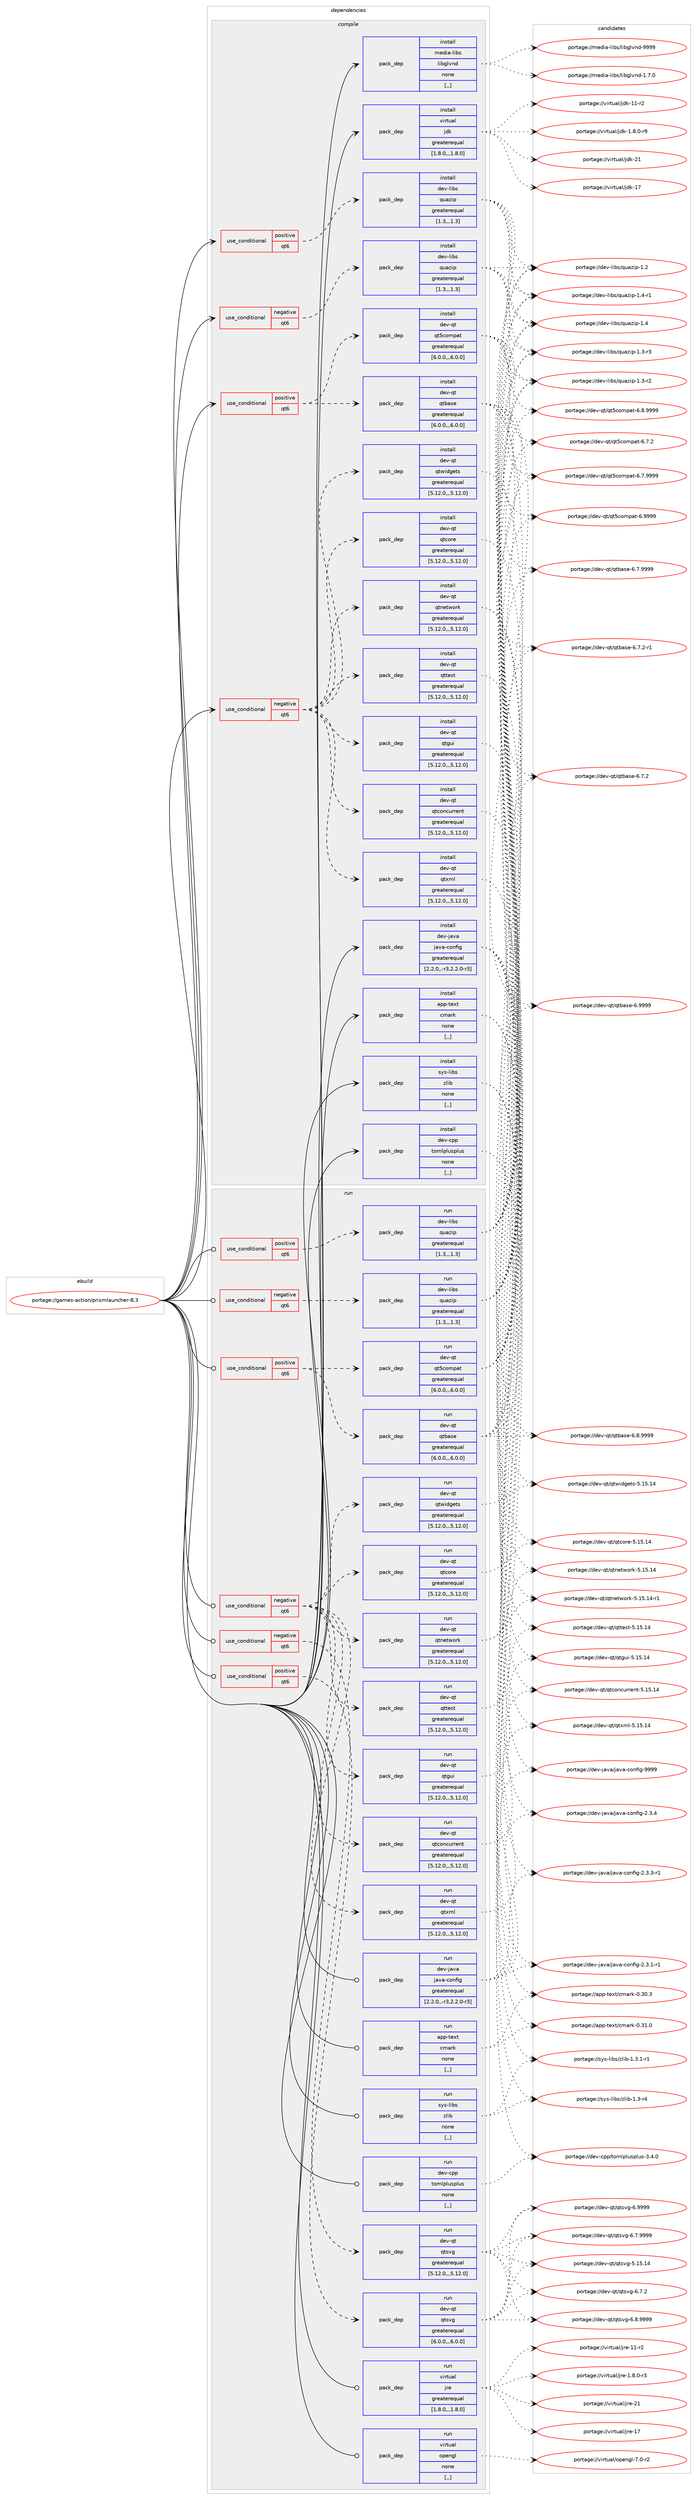 digraph prolog {

# *************
# Graph options
# *************

newrank=true;
concentrate=true;
compound=true;
graph [rankdir=LR,fontname=Helvetica,fontsize=10,ranksep=1.5];#, ranksep=2.5, nodesep=0.2];
edge  [arrowhead=vee];
node  [fontname=Helvetica,fontsize=10];

# **********
# The ebuild
# **********

subgraph cluster_leftcol {
color=gray;
label=<<i>ebuild</i>>;
id [label="portage://games-action/prismlauncher-8.3", color=red, width=4, href="../games-action/prismlauncher-8.3.svg"];
}

# ****************
# The dependencies
# ****************

subgraph cluster_midcol {
color=gray;
label=<<i>dependencies</i>>;
subgraph cluster_compile {
fillcolor="#eeeeee";
style=filled;
label=<<i>compile</i>>;
subgraph cond62667 {
dependency223451 [label=<<TABLE BORDER="0" CELLBORDER="1" CELLSPACING="0" CELLPADDING="4"><TR><TD ROWSPAN="3" CELLPADDING="10">use_conditional</TD></TR><TR><TD>negative</TD></TR><TR><TD>qt6</TD></TR></TABLE>>, shape=none, color=red];
subgraph pack159289 {
dependency223452 [label=<<TABLE BORDER="0" CELLBORDER="1" CELLSPACING="0" CELLPADDING="4" WIDTH="220"><TR><TD ROWSPAN="6" CELLPADDING="30">pack_dep</TD></TR><TR><TD WIDTH="110">install</TD></TR><TR><TD>dev-libs</TD></TR><TR><TD>quazip</TD></TR><TR><TD>greaterequal</TD></TR><TR><TD>[1.3,,,1.3]</TD></TR></TABLE>>, shape=none, color=blue];
}
dependency223451:e -> dependency223452:w [weight=20,style="dashed",arrowhead="vee"];
}
id:e -> dependency223451:w [weight=20,style="solid",arrowhead="vee"];
subgraph cond62668 {
dependency223453 [label=<<TABLE BORDER="0" CELLBORDER="1" CELLSPACING="0" CELLPADDING="4"><TR><TD ROWSPAN="3" CELLPADDING="10">use_conditional</TD></TR><TR><TD>negative</TD></TR><TR><TD>qt6</TD></TR></TABLE>>, shape=none, color=red];
subgraph pack159290 {
dependency223454 [label=<<TABLE BORDER="0" CELLBORDER="1" CELLSPACING="0" CELLPADDING="4" WIDTH="220"><TR><TD ROWSPAN="6" CELLPADDING="30">pack_dep</TD></TR><TR><TD WIDTH="110">install</TD></TR><TR><TD>dev-qt</TD></TR><TR><TD>qtconcurrent</TD></TR><TR><TD>greaterequal</TD></TR><TR><TD>[5.12.0,,,5.12.0]</TD></TR></TABLE>>, shape=none, color=blue];
}
dependency223453:e -> dependency223454:w [weight=20,style="dashed",arrowhead="vee"];
subgraph pack159291 {
dependency223455 [label=<<TABLE BORDER="0" CELLBORDER="1" CELLSPACING="0" CELLPADDING="4" WIDTH="220"><TR><TD ROWSPAN="6" CELLPADDING="30">pack_dep</TD></TR><TR><TD WIDTH="110">install</TD></TR><TR><TD>dev-qt</TD></TR><TR><TD>qtcore</TD></TR><TR><TD>greaterequal</TD></TR><TR><TD>[5.12.0,,,5.12.0]</TD></TR></TABLE>>, shape=none, color=blue];
}
dependency223453:e -> dependency223455:w [weight=20,style="dashed",arrowhead="vee"];
subgraph pack159292 {
dependency223456 [label=<<TABLE BORDER="0" CELLBORDER="1" CELLSPACING="0" CELLPADDING="4" WIDTH="220"><TR><TD ROWSPAN="6" CELLPADDING="30">pack_dep</TD></TR><TR><TD WIDTH="110">install</TD></TR><TR><TD>dev-qt</TD></TR><TR><TD>qtgui</TD></TR><TR><TD>greaterequal</TD></TR><TR><TD>[5.12.0,,,5.12.0]</TD></TR></TABLE>>, shape=none, color=blue];
}
dependency223453:e -> dependency223456:w [weight=20,style="dashed",arrowhead="vee"];
subgraph pack159293 {
dependency223457 [label=<<TABLE BORDER="0" CELLBORDER="1" CELLSPACING="0" CELLPADDING="4" WIDTH="220"><TR><TD ROWSPAN="6" CELLPADDING="30">pack_dep</TD></TR><TR><TD WIDTH="110">install</TD></TR><TR><TD>dev-qt</TD></TR><TR><TD>qtnetwork</TD></TR><TR><TD>greaterequal</TD></TR><TR><TD>[5.12.0,,,5.12.0]</TD></TR></TABLE>>, shape=none, color=blue];
}
dependency223453:e -> dependency223457:w [weight=20,style="dashed",arrowhead="vee"];
subgraph pack159294 {
dependency223458 [label=<<TABLE BORDER="0" CELLBORDER="1" CELLSPACING="0" CELLPADDING="4" WIDTH="220"><TR><TD ROWSPAN="6" CELLPADDING="30">pack_dep</TD></TR><TR><TD WIDTH="110">install</TD></TR><TR><TD>dev-qt</TD></TR><TR><TD>qttest</TD></TR><TR><TD>greaterequal</TD></TR><TR><TD>[5.12.0,,,5.12.0]</TD></TR></TABLE>>, shape=none, color=blue];
}
dependency223453:e -> dependency223458:w [weight=20,style="dashed",arrowhead="vee"];
subgraph pack159295 {
dependency223459 [label=<<TABLE BORDER="0" CELLBORDER="1" CELLSPACING="0" CELLPADDING="4" WIDTH="220"><TR><TD ROWSPAN="6" CELLPADDING="30">pack_dep</TD></TR><TR><TD WIDTH="110">install</TD></TR><TR><TD>dev-qt</TD></TR><TR><TD>qtwidgets</TD></TR><TR><TD>greaterequal</TD></TR><TR><TD>[5.12.0,,,5.12.0]</TD></TR></TABLE>>, shape=none, color=blue];
}
dependency223453:e -> dependency223459:w [weight=20,style="dashed",arrowhead="vee"];
subgraph pack159296 {
dependency223460 [label=<<TABLE BORDER="0" CELLBORDER="1" CELLSPACING="0" CELLPADDING="4" WIDTH="220"><TR><TD ROWSPAN="6" CELLPADDING="30">pack_dep</TD></TR><TR><TD WIDTH="110">install</TD></TR><TR><TD>dev-qt</TD></TR><TR><TD>qtxml</TD></TR><TR><TD>greaterequal</TD></TR><TR><TD>[5.12.0,,,5.12.0]</TD></TR></TABLE>>, shape=none, color=blue];
}
dependency223453:e -> dependency223460:w [weight=20,style="dashed",arrowhead="vee"];
}
id:e -> dependency223453:w [weight=20,style="solid",arrowhead="vee"];
subgraph cond62669 {
dependency223461 [label=<<TABLE BORDER="0" CELLBORDER="1" CELLSPACING="0" CELLPADDING="4"><TR><TD ROWSPAN="3" CELLPADDING="10">use_conditional</TD></TR><TR><TD>positive</TD></TR><TR><TD>qt6</TD></TR></TABLE>>, shape=none, color=red];
subgraph pack159297 {
dependency223462 [label=<<TABLE BORDER="0" CELLBORDER="1" CELLSPACING="0" CELLPADDING="4" WIDTH="220"><TR><TD ROWSPAN="6" CELLPADDING="30">pack_dep</TD></TR><TR><TD WIDTH="110">install</TD></TR><TR><TD>dev-libs</TD></TR><TR><TD>quazip</TD></TR><TR><TD>greaterequal</TD></TR><TR><TD>[1.3,,,1.3]</TD></TR></TABLE>>, shape=none, color=blue];
}
dependency223461:e -> dependency223462:w [weight=20,style="dashed",arrowhead="vee"];
}
id:e -> dependency223461:w [weight=20,style="solid",arrowhead="vee"];
subgraph cond62670 {
dependency223463 [label=<<TABLE BORDER="0" CELLBORDER="1" CELLSPACING="0" CELLPADDING="4"><TR><TD ROWSPAN="3" CELLPADDING="10">use_conditional</TD></TR><TR><TD>positive</TD></TR><TR><TD>qt6</TD></TR></TABLE>>, shape=none, color=red];
subgraph pack159298 {
dependency223464 [label=<<TABLE BORDER="0" CELLBORDER="1" CELLSPACING="0" CELLPADDING="4" WIDTH="220"><TR><TD ROWSPAN="6" CELLPADDING="30">pack_dep</TD></TR><TR><TD WIDTH="110">install</TD></TR><TR><TD>dev-qt</TD></TR><TR><TD>qtbase</TD></TR><TR><TD>greaterequal</TD></TR><TR><TD>[6.0.0,,,6.0.0]</TD></TR></TABLE>>, shape=none, color=blue];
}
dependency223463:e -> dependency223464:w [weight=20,style="dashed",arrowhead="vee"];
subgraph pack159299 {
dependency223465 [label=<<TABLE BORDER="0" CELLBORDER="1" CELLSPACING="0" CELLPADDING="4" WIDTH="220"><TR><TD ROWSPAN="6" CELLPADDING="30">pack_dep</TD></TR><TR><TD WIDTH="110">install</TD></TR><TR><TD>dev-qt</TD></TR><TR><TD>qt5compat</TD></TR><TR><TD>greaterequal</TD></TR><TR><TD>[6.0.0,,,6.0.0]</TD></TR></TABLE>>, shape=none, color=blue];
}
dependency223463:e -> dependency223465:w [weight=20,style="dashed",arrowhead="vee"];
}
id:e -> dependency223463:w [weight=20,style="solid",arrowhead="vee"];
subgraph pack159300 {
dependency223466 [label=<<TABLE BORDER="0" CELLBORDER="1" CELLSPACING="0" CELLPADDING="4" WIDTH="220"><TR><TD ROWSPAN="6" CELLPADDING="30">pack_dep</TD></TR><TR><TD WIDTH="110">install</TD></TR><TR><TD>app-text</TD></TR><TR><TD>cmark</TD></TR><TR><TD>none</TD></TR><TR><TD>[,,]</TD></TR></TABLE>>, shape=none, color=blue];
}
id:e -> dependency223466:w [weight=20,style="solid",arrowhead="vee"];
subgraph pack159301 {
dependency223467 [label=<<TABLE BORDER="0" CELLBORDER="1" CELLSPACING="0" CELLPADDING="4" WIDTH="220"><TR><TD ROWSPAN="6" CELLPADDING="30">pack_dep</TD></TR><TR><TD WIDTH="110">install</TD></TR><TR><TD>dev-cpp</TD></TR><TR><TD>tomlplusplus</TD></TR><TR><TD>none</TD></TR><TR><TD>[,,]</TD></TR></TABLE>>, shape=none, color=blue];
}
id:e -> dependency223467:w [weight=20,style="solid",arrowhead="vee"];
subgraph pack159302 {
dependency223468 [label=<<TABLE BORDER="0" CELLBORDER="1" CELLSPACING="0" CELLPADDING="4" WIDTH="220"><TR><TD ROWSPAN="6" CELLPADDING="30">pack_dep</TD></TR><TR><TD WIDTH="110">install</TD></TR><TR><TD>dev-java</TD></TR><TR><TD>java-config</TD></TR><TR><TD>greaterequal</TD></TR><TR><TD>[2.2.0,,-r3,2.2.0-r3]</TD></TR></TABLE>>, shape=none, color=blue];
}
id:e -> dependency223468:w [weight=20,style="solid",arrowhead="vee"];
subgraph pack159303 {
dependency223469 [label=<<TABLE BORDER="0" CELLBORDER="1" CELLSPACING="0" CELLPADDING="4" WIDTH="220"><TR><TD ROWSPAN="6" CELLPADDING="30">pack_dep</TD></TR><TR><TD WIDTH="110">install</TD></TR><TR><TD>media-libs</TD></TR><TR><TD>libglvnd</TD></TR><TR><TD>none</TD></TR><TR><TD>[,,]</TD></TR></TABLE>>, shape=none, color=blue];
}
id:e -> dependency223469:w [weight=20,style="solid",arrowhead="vee"];
subgraph pack159304 {
dependency223470 [label=<<TABLE BORDER="0" CELLBORDER="1" CELLSPACING="0" CELLPADDING="4" WIDTH="220"><TR><TD ROWSPAN="6" CELLPADDING="30">pack_dep</TD></TR><TR><TD WIDTH="110">install</TD></TR><TR><TD>sys-libs</TD></TR><TR><TD>zlib</TD></TR><TR><TD>none</TD></TR><TR><TD>[,,]</TD></TR></TABLE>>, shape=none, color=blue];
}
id:e -> dependency223470:w [weight=20,style="solid",arrowhead="vee"];
subgraph pack159305 {
dependency223471 [label=<<TABLE BORDER="0" CELLBORDER="1" CELLSPACING="0" CELLPADDING="4" WIDTH="220"><TR><TD ROWSPAN="6" CELLPADDING="30">pack_dep</TD></TR><TR><TD WIDTH="110">install</TD></TR><TR><TD>virtual</TD></TR><TR><TD>jdk</TD></TR><TR><TD>greaterequal</TD></TR><TR><TD>[1.8.0,,,1.8.0]</TD></TR></TABLE>>, shape=none, color=blue];
}
id:e -> dependency223471:w [weight=20,style="solid",arrowhead="vee"];
}
subgraph cluster_compileandrun {
fillcolor="#eeeeee";
style=filled;
label=<<i>compile and run</i>>;
}
subgraph cluster_run {
fillcolor="#eeeeee";
style=filled;
label=<<i>run</i>>;
subgraph cond62671 {
dependency223472 [label=<<TABLE BORDER="0" CELLBORDER="1" CELLSPACING="0" CELLPADDING="4"><TR><TD ROWSPAN="3" CELLPADDING="10">use_conditional</TD></TR><TR><TD>negative</TD></TR><TR><TD>qt6</TD></TR></TABLE>>, shape=none, color=red];
subgraph pack159306 {
dependency223473 [label=<<TABLE BORDER="0" CELLBORDER="1" CELLSPACING="0" CELLPADDING="4" WIDTH="220"><TR><TD ROWSPAN="6" CELLPADDING="30">pack_dep</TD></TR><TR><TD WIDTH="110">run</TD></TR><TR><TD>dev-libs</TD></TR><TR><TD>quazip</TD></TR><TR><TD>greaterequal</TD></TR><TR><TD>[1.3,,,1.3]</TD></TR></TABLE>>, shape=none, color=blue];
}
dependency223472:e -> dependency223473:w [weight=20,style="dashed",arrowhead="vee"];
}
id:e -> dependency223472:w [weight=20,style="solid",arrowhead="odot"];
subgraph cond62672 {
dependency223474 [label=<<TABLE BORDER="0" CELLBORDER="1" CELLSPACING="0" CELLPADDING="4"><TR><TD ROWSPAN="3" CELLPADDING="10">use_conditional</TD></TR><TR><TD>negative</TD></TR><TR><TD>qt6</TD></TR></TABLE>>, shape=none, color=red];
subgraph pack159307 {
dependency223475 [label=<<TABLE BORDER="0" CELLBORDER="1" CELLSPACING="0" CELLPADDING="4" WIDTH="220"><TR><TD ROWSPAN="6" CELLPADDING="30">pack_dep</TD></TR><TR><TD WIDTH="110">run</TD></TR><TR><TD>dev-qt</TD></TR><TR><TD>qtconcurrent</TD></TR><TR><TD>greaterequal</TD></TR><TR><TD>[5.12.0,,,5.12.0]</TD></TR></TABLE>>, shape=none, color=blue];
}
dependency223474:e -> dependency223475:w [weight=20,style="dashed",arrowhead="vee"];
subgraph pack159308 {
dependency223476 [label=<<TABLE BORDER="0" CELLBORDER="1" CELLSPACING="0" CELLPADDING="4" WIDTH="220"><TR><TD ROWSPAN="6" CELLPADDING="30">pack_dep</TD></TR><TR><TD WIDTH="110">run</TD></TR><TR><TD>dev-qt</TD></TR><TR><TD>qtcore</TD></TR><TR><TD>greaterequal</TD></TR><TR><TD>[5.12.0,,,5.12.0]</TD></TR></TABLE>>, shape=none, color=blue];
}
dependency223474:e -> dependency223476:w [weight=20,style="dashed",arrowhead="vee"];
subgraph pack159309 {
dependency223477 [label=<<TABLE BORDER="0" CELLBORDER="1" CELLSPACING="0" CELLPADDING="4" WIDTH="220"><TR><TD ROWSPAN="6" CELLPADDING="30">pack_dep</TD></TR><TR><TD WIDTH="110">run</TD></TR><TR><TD>dev-qt</TD></TR><TR><TD>qtgui</TD></TR><TR><TD>greaterequal</TD></TR><TR><TD>[5.12.0,,,5.12.0]</TD></TR></TABLE>>, shape=none, color=blue];
}
dependency223474:e -> dependency223477:w [weight=20,style="dashed",arrowhead="vee"];
subgraph pack159310 {
dependency223478 [label=<<TABLE BORDER="0" CELLBORDER="1" CELLSPACING="0" CELLPADDING="4" WIDTH="220"><TR><TD ROWSPAN="6" CELLPADDING="30">pack_dep</TD></TR><TR><TD WIDTH="110">run</TD></TR><TR><TD>dev-qt</TD></TR><TR><TD>qtnetwork</TD></TR><TR><TD>greaterequal</TD></TR><TR><TD>[5.12.0,,,5.12.0]</TD></TR></TABLE>>, shape=none, color=blue];
}
dependency223474:e -> dependency223478:w [weight=20,style="dashed",arrowhead="vee"];
subgraph pack159311 {
dependency223479 [label=<<TABLE BORDER="0" CELLBORDER="1" CELLSPACING="0" CELLPADDING="4" WIDTH="220"><TR><TD ROWSPAN="6" CELLPADDING="30">pack_dep</TD></TR><TR><TD WIDTH="110">run</TD></TR><TR><TD>dev-qt</TD></TR><TR><TD>qttest</TD></TR><TR><TD>greaterequal</TD></TR><TR><TD>[5.12.0,,,5.12.0]</TD></TR></TABLE>>, shape=none, color=blue];
}
dependency223474:e -> dependency223479:w [weight=20,style="dashed",arrowhead="vee"];
subgraph pack159312 {
dependency223480 [label=<<TABLE BORDER="0" CELLBORDER="1" CELLSPACING="0" CELLPADDING="4" WIDTH="220"><TR><TD ROWSPAN="6" CELLPADDING="30">pack_dep</TD></TR><TR><TD WIDTH="110">run</TD></TR><TR><TD>dev-qt</TD></TR><TR><TD>qtwidgets</TD></TR><TR><TD>greaterequal</TD></TR><TR><TD>[5.12.0,,,5.12.0]</TD></TR></TABLE>>, shape=none, color=blue];
}
dependency223474:e -> dependency223480:w [weight=20,style="dashed",arrowhead="vee"];
subgraph pack159313 {
dependency223481 [label=<<TABLE BORDER="0" CELLBORDER="1" CELLSPACING="0" CELLPADDING="4" WIDTH="220"><TR><TD ROWSPAN="6" CELLPADDING="30">pack_dep</TD></TR><TR><TD WIDTH="110">run</TD></TR><TR><TD>dev-qt</TD></TR><TR><TD>qtxml</TD></TR><TR><TD>greaterequal</TD></TR><TR><TD>[5.12.0,,,5.12.0]</TD></TR></TABLE>>, shape=none, color=blue];
}
dependency223474:e -> dependency223481:w [weight=20,style="dashed",arrowhead="vee"];
}
id:e -> dependency223474:w [weight=20,style="solid",arrowhead="odot"];
subgraph cond62673 {
dependency223482 [label=<<TABLE BORDER="0" CELLBORDER="1" CELLSPACING="0" CELLPADDING="4"><TR><TD ROWSPAN="3" CELLPADDING="10">use_conditional</TD></TR><TR><TD>negative</TD></TR><TR><TD>qt6</TD></TR></TABLE>>, shape=none, color=red];
subgraph pack159314 {
dependency223483 [label=<<TABLE BORDER="0" CELLBORDER="1" CELLSPACING="0" CELLPADDING="4" WIDTH="220"><TR><TD ROWSPAN="6" CELLPADDING="30">pack_dep</TD></TR><TR><TD WIDTH="110">run</TD></TR><TR><TD>dev-qt</TD></TR><TR><TD>qtsvg</TD></TR><TR><TD>greaterequal</TD></TR><TR><TD>[5.12.0,,,5.12.0]</TD></TR></TABLE>>, shape=none, color=blue];
}
dependency223482:e -> dependency223483:w [weight=20,style="dashed",arrowhead="vee"];
}
id:e -> dependency223482:w [weight=20,style="solid",arrowhead="odot"];
subgraph cond62674 {
dependency223484 [label=<<TABLE BORDER="0" CELLBORDER="1" CELLSPACING="0" CELLPADDING="4"><TR><TD ROWSPAN="3" CELLPADDING="10">use_conditional</TD></TR><TR><TD>positive</TD></TR><TR><TD>qt6</TD></TR></TABLE>>, shape=none, color=red];
subgraph pack159315 {
dependency223485 [label=<<TABLE BORDER="0" CELLBORDER="1" CELLSPACING="0" CELLPADDING="4" WIDTH="220"><TR><TD ROWSPAN="6" CELLPADDING="30">pack_dep</TD></TR><TR><TD WIDTH="110">run</TD></TR><TR><TD>dev-libs</TD></TR><TR><TD>quazip</TD></TR><TR><TD>greaterequal</TD></TR><TR><TD>[1.3,,,1.3]</TD></TR></TABLE>>, shape=none, color=blue];
}
dependency223484:e -> dependency223485:w [weight=20,style="dashed",arrowhead="vee"];
}
id:e -> dependency223484:w [weight=20,style="solid",arrowhead="odot"];
subgraph cond62675 {
dependency223486 [label=<<TABLE BORDER="0" CELLBORDER="1" CELLSPACING="0" CELLPADDING="4"><TR><TD ROWSPAN="3" CELLPADDING="10">use_conditional</TD></TR><TR><TD>positive</TD></TR><TR><TD>qt6</TD></TR></TABLE>>, shape=none, color=red];
subgraph pack159316 {
dependency223487 [label=<<TABLE BORDER="0" CELLBORDER="1" CELLSPACING="0" CELLPADDING="4" WIDTH="220"><TR><TD ROWSPAN="6" CELLPADDING="30">pack_dep</TD></TR><TR><TD WIDTH="110">run</TD></TR><TR><TD>dev-qt</TD></TR><TR><TD>qtbase</TD></TR><TR><TD>greaterequal</TD></TR><TR><TD>[6.0.0,,,6.0.0]</TD></TR></TABLE>>, shape=none, color=blue];
}
dependency223486:e -> dependency223487:w [weight=20,style="dashed",arrowhead="vee"];
subgraph pack159317 {
dependency223488 [label=<<TABLE BORDER="0" CELLBORDER="1" CELLSPACING="0" CELLPADDING="4" WIDTH="220"><TR><TD ROWSPAN="6" CELLPADDING="30">pack_dep</TD></TR><TR><TD WIDTH="110">run</TD></TR><TR><TD>dev-qt</TD></TR><TR><TD>qt5compat</TD></TR><TR><TD>greaterequal</TD></TR><TR><TD>[6.0.0,,,6.0.0]</TD></TR></TABLE>>, shape=none, color=blue];
}
dependency223486:e -> dependency223488:w [weight=20,style="dashed",arrowhead="vee"];
}
id:e -> dependency223486:w [weight=20,style="solid",arrowhead="odot"];
subgraph cond62676 {
dependency223489 [label=<<TABLE BORDER="0" CELLBORDER="1" CELLSPACING="0" CELLPADDING="4"><TR><TD ROWSPAN="3" CELLPADDING="10">use_conditional</TD></TR><TR><TD>positive</TD></TR><TR><TD>qt6</TD></TR></TABLE>>, shape=none, color=red];
subgraph pack159318 {
dependency223490 [label=<<TABLE BORDER="0" CELLBORDER="1" CELLSPACING="0" CELLPADDING="4" WIDTH="220"><TR><TD ROWSPAN="6" CELLPADDING="30">pack_dep</TD></TR><TR><TD WIDTH="110">run</TD></TR><TR><TD>dev-qt</TD></TR><TR><TD>qtsvg</TD></TR><TR><TD>greaterequal</TD></TR><TR><TD>[6.0.0,,,6.0.0]</TD></TR></TABLE>>, shape=none, color=blue];
}
dependency223489:e -> dependency223490:w [weight=20,style="dashed",arrowhead="vee"];
}
id:e -> dependency223489:w [weight=20,style="solid",arrowhead="odot"];
subgraph pack159319 {
dependency223491 [label=<<TABLE BORDER="0" CELLBORDER="1" CELLSPACING="0" CELLPADDING="4" WIDTH="220"><TR><TD ROWSPAN="6" CELLPADDING="30">pack_dep</TD></TR><TR><TD WIDTH="110">run</TD></TR><TR><TD>app-text</TD></TR><TR><TD>cmark</TD></TR><TR><TD>none</TD></TR><TR><TD>[,,]</TD></TR></TABLE>>, shape=none, color=blue];
}
id:e -> dependency223491:w [weight=20,style="solid",arrowhead="odot"];
subgraph pack159320 {
dependency223492 [label=<<TABLE BORDER="0" CELLBORDER="1" CELLSPACING="0" CELLPADDING="4" WIDTH="220"><TR><TD ROWSPAN="6" CELLPADDING="30">pack_dep</TD></TR><TR><TD WIDTH="110">run</TD></TR><TR><TD>dev-cpp</TD></TR><TR><TD>tomlplusplus</TD></TR><TR><TD>none</TD></TR><TR><TD>[,,]</TD></TR></TABLE>>, shape=none, color=blue];
}
id:e -> dependency223492:w [weight=20,style="solid",arrowhead="odot"];
subgraph pack159321 {
dependency223493 [label=<<TABLE BORDER="0" CELLBORDER="1" CELLSPACING="0" CELLPADDING="4" WIDTH="220"><TR><TD ROWSPAN="6" CELLPADDING="30">pack_dep</TD></TR><TR><TD WIDTH="110">run</TD></TR><TR><TD>dev-java</TD></TR><TR><TD>java-config</TD></TR><TR><TD>greaterequal</TD></TR><TR><TD>[2.2.0,,-r3,2.2.0-r3]</TD></TR></TABLE>>, shape=none, color=blue];
}
id:e -> dependency223493:w [weight=20,style="solid",arrowhead="odot"];
subgraph pack159322 {
dependency223494 [label=<<TABLE BORDER="0" CELLBORDER="1" CELLSPACING="0" CELLPADDING="4" WIDTH="220"><TR><TD ROWSPAN="6" CELLPADDING="30">pack_dep</TD></TR><TR><TD WIDTH="110">run</TD></TR><TR><TD>sys-libs</TD></TR><TR><TD>zlib</TD></TR><TR><TD>none</TD></TR><TR><TD>[,,]</TD></TR></TABLE>>, shape=none, color=blue];
}
id:e -> dependency223494:w [weight=20,style="solid",arrowhead="odot"];
subgraph pack159323 {
dependency223495 [label=<<TABLE BORDER="0" CELLBORDER="1" CELLSPACING="0" CELLPADDING="4" WIDTH="220"><TR><TD ROWSPAN="6" CELLPADDING="30">pack_dep</TD></TR><TR><TD WIDTH="110">run</TD></TR><TR><TD>virtual</TD></TR><TR><TD>jre</TD></TR><TR><TD>greaterequal</TD></TR><TR><TD>[1.8.0,,,1.8.0]</TD></TR></TABLE>>, shape=none, color=blue];
}
id:e -> dependency223495:w [weight=20,style="solid",arrowhead="odot"];
subgraph pack159324 {
dependency223496 [label=<<TABLE BORDER="0" CELLBORDER="1" CELLSPACING="0" CELLPADDING="4" WIDTH="220"><TR><TD ROWSPAN="6" CELLPADDING="30">pack_dep</TD></TR><TR><TD WIDTH="110">run</TD></TR><TR><TD>virtual</TD></TR><TR><TD>opengl</TD></TR><TR><TD>none</TD></TR><TR><TD>[,,]</TD></TR></TABLE>>, shape=none, color=blue];
}
id:e -> dependency223496:w [weight=20,style="solid",arrowhead="odot"];
}
}

# **************
# The candidates
# **************

subgraph cluster_choices {
rank=same;
color=gray;
label=<<i>candidates</i>>;

subgraph choice159289 {
color=black;
nodesep=1;
choice10010111845108105981154711311797122105112454946524511449 [label="portage://dev-libs/quazip-1.4-r1", color=red, width=4,href="../dev-libs/quazip-1.4-r1.svg"];
choice1001011184510810598115471131179712210511245494652 [label="portage://dev-libs/quazip-1.4", color=red, width=4,href="../dev-libs/quazip-1.4.svg"];
choice10010111845108105981154711311797122105112454946514511451 [label="portage://dev-libs/quazip-1.3-r3", color=red, width=4,href="../dev-libs/quazip-1.3-r3.svg"];
choice10010111845108105981154711311797122105112454946514511450 [label="portage://dev-libs/quazip-1.3-r2", color=red, width=4,href="../dev-libs/quazip-1.3-r2.svg"];
choice1001011184510810598115471131179712210511245494650 [label="portage://dev-libs/quazip-1.2", color=red, width=4,href="../dev-libs/quazip-1.2.svg"];
dependency223452:e -> choice10010111845108105981154711311797122105112454946524511449:w [style=dotted,weight="100"];
dependency223452:e -> choice1001011184510810598115471131179712210511245494652:w [style=dotted,weight="100"];
dependency223452:e -> choice10010111845108105981154711311797122105112454946514511451:w [style=dotted,weight="100"];
dependency223452:e -> choice10010111845108105981154711311797122105112454946514511450:w [style=dotted,weight="100"];
dependency223452:e -> choice1001011184510810598115471131179712210511245494650:w [style=dotted,weight="100"];
}
subgraph choice159290 {
color=black;
nodesep=1;
choice100101118451131164711311699111110991171141141011101164553464953464952 [label="portage://dev-qt/qtconcurrent-5.15.14", color=red, width=4,href="../dev-qt/qtconcurrent-5.15.14.svg"];
dependency223454:e -> choice100101118451131164711311699111110991171141141011101164553464953464952:w [style=dotted,weight="100"];
}
subgraph choice159291 {
color=black;
nodesep=1;
choice1001011184511311647113116991111141014553464953464952 [label="portage://dev-qt/qtcore-5.15.14", color=red, width=4,href="../dev-qt/qtcore-5.15.14.svg"];
dependency223455:e -> choice1001011184511311647113116991111141014553464953464952:w [style=dotted,weight="100"];
}
subgraph choice159292 {
color=black;
nodesep=1;
choice10010111845113116471131161031171054553464953464952 [label="portage://dev-qt/qtgui-5.15.14", color=red, width=4,href="../dev-qt/qtgui-5.15.14.svg"];
dependency223456:e -> choice10010111845113116471131161031171054553464953464952:w [style=dotted,weight="100"];
}
subgraph choice159293 {
color=black;
nodesep=1;
choice100101118451131164711311611010111611911111410745534649534649524511449 [label="portage://dev-qt/qtnetwork-5.15.14-r1", color=red, width=4,href="../dev-qt/qtnetwork-5.15.14-r1.svg"];
choice10010111845113116471131161101011161191111141074553464953464952 [label="portage://dev-qt/qtnetwork-5.15.14", color=red, width=4,href="../dev-qt/qtnetwork-5.15.14.svg"];
dependency223457:e -> choice100101118451131164711311611010111611911111410745534649534649524511449:w [style=dotted,weight="100"];
dependency223457:e -> choice10010111845113116471131161101011161191111141074553464953464952:w [style=dotted,weight="100"];
}
subgraph choice159294 {
color=black;
nodesep=1;
choice10010111845113116471131161161011151164553464953464952 [label="portage://dev-qt/qttest-5.15.14", color=red, width=4,href="../dev-qt/qttest-5.15.14.svg"];
dependency223458:e -> choice10010111845113116471131161161011151164553464953464952:w [style=dotted,weight="100"];
}
subgraph choice159295 {
color=black;
nodesep=1;
choice10010111845113116471131161191051001031011161154553464953464952 [label="portage://dev-qt/qtwidgets-5.15.14", color=red, width=4,href="../dev-qt/qtwidgets-5.15.14.svg"];
dependency223459:e -> choice10010111845113116471131161191051001031011161154553464953464952:w [style=dotted,weight="100"];
}
subgraph choice159296 {
color=black;
nodesep=1;
choice10010111845113116471131161201091084553464953464952 [label="portage://dev-qt/qtxml-5.15.14", color=red, width=4,href="../dev-qt/qtxml-5.15.14.svg"];
dependency223460:e -> choice10010111845113116471131161201091084553464953464952:w [style=dotted,weight="100"];
}
subgraph choice159297 {
color=black;
nodesep=1;
choice10010111845108105981154711311797122105112454946524511449 [label="portage://dev-libs/quazip-1.4-r1", color=red, width=4,href="../dev-libs/quazip-1.4-r1.svg"];
choice1001011184510810598115471131179712210511245494652 [label="portage://dev-libs/quazip-1.4", color=red, width=4,href="../dev-libs/quazip-1.4.svg"];
choice10010111845108105981154711311797122105112454946514511451 [label="portage://dev-libs/quazip-1.3-r3", color=red, width=4,href="../dev-libs/quazip-1.3-r3.svg"];
choice10010111845108105981154711311797122105112454946514511450 [label="portage://dev-libs/quazip-1.3-r2", color=red, width=4,href="../dev-libs/quazip-1.3-r2.svg"];
choice1001011184510810598115471131179712210511245494650 [label="portage://dev-libs/quazip-1.2", color=red, width=4,href="../dev-libs/quazip-1.2.svg"];
dependency223462:e -> choice10010111845108105981154711311797122105112454946524511449:w [style=dotted,weight="100"];
dependency223462:e -> choice1001011184510810598115471131179712210511245494652:w [style=dotted,weight="100"];
dependency223462:e -> choice10010111845108105981154711311797122105112454946514511451:w [style=dotted,weight="100"];
dependency223462:e -> choice10010111845108105981154711311797122105112454946514511450:w [style=dotted,weight="100"];
dependency223462:e -> choice1001011184510810598115471131179712210511245494650:w [style=dotted,weight="100"];
}
subgraph choice159298 {
color=black;
nodesep=1;
choice1001011184511311647113116989711510145544657575757 [label="portage://dev-qt/qtbase-6.9999", color=red, width=4,href="../dev-qt/qtbase-6.9999.svg"];
choice10010111845113116471131169897115101455446564657575757 [label="portage://dev-qt/qtbase-6.8.9999", color=red, width=4,href="../dev-qt/qtbase-6.8.9999.svg"];
choice10010111845113116471131169897115101455446554657575757 [label="portage://dev-qt/qtbase-6.7.9999", color=red, width=4,href="../dev-qt/qtbase-6.7.9999.svg"];
choice100101118451131164711311698971151014554465546504511449 [label="portage://dev-qt/qtbase-6.7.2-r1", color=red, width=4,href="../dev-qt/qtbase-6.7.2-r1.svg"];
choice10010111845113116471131169897115101455446554650 [label="portage://dev-qt/qtbase-6.7.2", color=red, width=4,href="../dev-qt/qtbase-6.7.2.svg"];
dependency223464:e -> choice1001011184511311647113116989711510145544657575757:w [style=dotted,weight="100"];
dependency223464:e -> choice10010111845113116471131169897115101455446564657575757:w [style=dotted,weight="100"];
dependency223464:e -> choice10010111845113116471131169897115101455446554657575757:w [style=dotted,weight="100"];
dependency223464:e -> choice100101118451131164711311698971151014554465546504511449:w [style=dotted,weight="100"];
dependency223464:e -> choice10010111845113116471131169897115101455446554650:w [style=dotted,weight="100"];
}
subgraph choice159299 {
color=black;
nodesep=1;
choice100101118451131164711311653991111091129711645544657575757 [label="portage://dev-qt/qt5compat-6.9999", color=red, width=4,href="../dev-qt/qt5compat-6.9999.svg"];
choice1001011184511311647113116539911110911297116455446564657575757 [label="portage://dev-qt/qt5compat-6.8.9999", color=red, width=4,href="../dev-qt/qt5compat-6.8.9999.svg"];
choice1001011184511311647113116539911110911297116455446554657575757 [label="portage://dev-qt/qt5compat-6.7.9999", color=red, width=4,href="../dev-qt/qt5compat-6.7.9999.svg"];
choice1001011184511311647113116539911110911297116455446554650 [label="portage://dev-qt/qt5compat-6.7.2", color=red, width=4,href="../dev-qt/qt5compat-6.7.2.svg"];
dependency223465:e -> choice100101118451131164711311653991111091129711645544657575757:w [style=dotted,weight="100"];
dependency223465:e -> choice1001011184511311647113116539911110911297116455446564657575757:w [style=dotted,weight="100"];
dependency223465:e -> choice1001011184511311647113116539911110911297116455446554657575757:w [style=dotted,weight="100"];
dependency223465:e -> choice1001011184511311647113116539911110911297116455446554650:w [style=dotted,weight="100"];
}
subgraph choice159300 {
color=black;
nodesep=1;
choice971121124511610112011647991099711410745484651494648 [label="portage://app-text/cmark-0.31.0", color=red, width=4,href="../app-text/cmark-0.31.0.svg"];
choice971121124511610112011647991099711410745484651484651 [label="portage://app-text/cmark-0.30.3", color=red, width=4,href="../app-text/cmark-0.30.3.svg"];
dependency223466:e -> choice971121124511610112011647991099711410745484651494648:w [style=dotted,weight="100"];
dependency223466:e -> choice971121124511610112011647991099711410745484651484651:w [style=dotted,weight="100"];
}
subgraph choice159301 {
color=black;
nodesep=1;
choice100101118459911211247116111109108112108117115112108117115455146524648 [label="portage://dev-cpp/tomlplusplus-3.4.0", color=red, width=4,href="../dev-cpp/tomlplusplus-3.4.0.svg"];
dependency223467:e -> choice100101118459911211247116111109108112108117115112108117115455146524648:w [style=dotted,weight="100"];
}
subgraph choice159302 {
color=black;
nodesep=1;
choice10010111845106971189747106971189745991111101021051034557575757 [label="portage://dev-java/java-config-9999", color=red, width=4,href="../dev-java/java-config-9999.svg"];
choice1001011184510697118974710697118974599111110102105103455046514652 [label="portage://dev-java/java-config-2.3.4", color=red, width=4,href="../dev-java/java-config-2.3.4.svg"];
choice10010111845106971189747106971189745991111101021051034550465146514511449 [label="portage://dev-java/java-config-2.3.3-r1", color=red, width=4,href="../dev-java/java-config-2.3.3-r1.svg"];
choice10010111845106971189747106971189745991111101021051034550465146494511449 [label="portage://dev-java/java-config-2.3.1-r1", color=red, width=4,href="../dev-java/java-config-2.3.1-r1.svg"];
dependency223468:e -> choice10010111845106971189747106971189745991111101021051034557575757:w [style=dotted,weight="100"];
dependency223468:e -> choice1001011184510697118974710697118974599111110102105103455046514652:w [style=dotted,weight="100"];
dependency223468:e -> choice10010111845106971189747106971189745991111101021051034550465146514511449:w [style=dotted,weight="100"];
dependency223468:e -> choice10010111845106971189747106971189745991111101021051034550465146494511449:w [style=dotted,weight="100"];
}
subgraph choice159303 {
color=black;
nodesep=1;
choice10910110010597451081059811547108105981031081181101004557575757 [label="portage://media-libs/libglvnd-9999", color=red, width=4,href="../media-libs/libglvnd-9999.svg"];
choice1091011001059745108105981154710810598103108118110100454946554648 [label="portage://media-libs/libglvnd-1.7.0", color=red, width=4,href="../media-libs/libglvnd-1.7.0.svg"];
dependency223469:e -> choice10910110010597451081059811547108105981031081181101004557575757:w [style=dotted,weight="100"];
dependency223469:e -> choice1091011001059745108105981154710810598103108118110100454946554648:w [style=dotted,weight="100"];
}
subgraph choice159304 {
color=black;
nodesep=1;
choice115121115451081059811547122108105984549465146494511449 [label="portage://sys-libs/zlib-1.3.1-r1", color=red, width=4,href="../sys-libs/zlib-1.3.1-r1.svg"];
choice11512111545108105981154712210810598454946514511452 [label="portage://sys-libs/zlib-1.3-r4", color=red, width=4,href="../sys-libs/zlib-1.3-r4.svg"];
dependency223470:e -> choice115121115451081059811547122108105984549465146494511449:w [style=dotted,weight="100"];
dependency223470:e -> choice11512111545108105981154712210810598454946514511452:w [style=dotted,weight="100"];
}
subgraph choice159305 {
color=black;
nodesep=1;
choice1181051141161179710847106100107455049 [label="portage://virtual/jdk-21", color=red, width=4,href="../virtual/jdk-21.svg"];
choice1181051141161179710847106100107454955 [label="portage://virtual/jdk-17", color=red, width=4,href="../virtual/jdk-17.svg"];
choice11810511411611797108471061001074549494511450 [label="portage://virtual/jdk-11-r2", color=red, width=4,href="../virtual/jdk-11-r2.svg"];
choice11810511411611797108471061001074549465646484511457 [label="portage://virtual/jdk-1.8.0-r9", color=red, width=4,href="../virtual/jdk-1.8.0-r9.svg"];
dependency223471:e -> choice1181051141161179710847106100107455049:w [style=dotted,weight="100"];
dependency223471:e -> choice1181051141161179710847106100107454955:w [style=dotted,weight="100"];
dependency223471:e -> choice11810511411611797108471061001074549494511450:w [style=dotted,weight="100"];
dependency223471:e -> choice11810511411611797108471061001074549465646484511457:w [style=dotted,weight="100"];
}
subgraph choice159306 {
color=black;
nodesep=1;
choice10010111845108105981154711311797122105112454946524511449 [label="portage://dev-libs/quazip-1.4-r1", color=red, width=4,href="../dev-libs/quazip-1.4-r1.svg"];
choice1001011184510810598115471131179712210511245494652 [label="portage://dev-libs/quazip-1.4", color=red, width=4,href="../dev-libs/quazip-1.4.svg"];
choice10010111845108105981154711311797122105112454946514511451 [label="portage://dev-libs/quazip-1.3-r3", color=red, width=4,href="../dev-libs/quazip-1.3-r3.svg"];
choice10010111845108105981154711311797122105112454946514511450 [label="portage://dev-libs/quazip-1.3-r2", color=red, width=4,href="../dev-libs/quazip-1.3-r2.svg"];
choice1001011184510810598115471131179712210511245494650 [label="portage://dev-libs/quazip-1.2", color=red, width=4,href="../dev-libs/quazip-1.2.svg"];
dependency223473:e -> choice10010111845108105981154711311797122105112454946524511449:w [style=dotted,weight="100"];
dependency223473:e -> choice1001011184510810598115471131179712210511245494652:w [style=dotted,weight="100"];
dependency223473:e -> choice10010111845108105981154711311797122105112454946514511451:w [style=dotted,weight="100"];
dependency223473:e -> choice10010111845108105981154711311797122105112454946514511450:w [style=dotted,weight="100"];
dependency223473:e -> choice1001011184510810598115471131179712210511245494650:w [style=dotted,weight="100"];
}
subgraph choice159307 {
color=black;
nodesep=1;
choice100101118451131164711311699111110991171141141011101164553464953464952 [label="portage://dev-qt/qtconcurrent-5.15.14", color=red, width=4,href="../dev-qt/qtconcurrent-5.15.14.svg"];
dependency223475:e -> choice100101118451131164711311699111110991171141141011101164553464953464952:w [style=dotted,weight="100"];
}
subgraph choice159308 {
color=black;
nodesep=1;
choice1001011184511311647113116991111141014553464953464952 [label="portage://dev-qt/qtcore-5.15.14", color=red, width=4,href="../dev-qt/qtcore-5.15.14.svg"];
dependency223476:e -> choice1001011184511311647113116991111141014553464953464952:w [style=dotted,weight="100"];
}
subgraph choice159309 {
color=black;
nodesep=1;
choice10010111845113116471131161031171054553464953464952 [label="portage://dev-qt/qtgui-5.15.14", color=red, width=4,href="../dev-qt/qtgui-5.15.14.svg"];
dependency223477:e -> choice10010111845113116471131161031171054553464953464952:w [style=dotted,weight="100"];
}
subgraph choice159310 {
color=black;
nodesep=1;
choice100101118451131164711311611010111611911111410745534649534649524511449 [label="portage://dev-qt/qtnetwork-5.15.14-r1", color=red, width=4,href="../dev-qt/qtnetwork-5.15.14-r1.svg"];
choice10010111845113116471131161101011161191111141074553464953464952 [label="portage://dev-qt/qtnetwork-5.15.14", color=red, width=4,href="../dev-qt/qtnetwork-5.15.14.svg"];
dependency223478:e -> choice100101118451131164711311611010111611911111410745534649534649524511449:w [style=dotted,weight="100"];
dependency223478:e -> choice10010111845113116471131161101011161191111141074553464953464952:w [style=dotted,weight="100"];
}
subgraph choice159311 {
color=black;
nodesep=1;
choice10010111845113116471131161161011151164553464953464952 [label="portage://dev-qt/qttest-5.15.14", color=red, width=4,href="../dev-qt/qttest-5.15.14.svg"];
dependency223479:e -> choice10010111845113116471131161161011151164553464953464952:w [style=dotted,weight="100"];
}
subgraph choice159312 {
color=black;
nodesep=1;
choice10010111845113116471131161191051001031011161154553464953464952 [label="portage://dev-qt/qtwidgets-5.15.14", color=red, width=4,href="../dev-qt/qtwidgets-5.15.14.svg"];
dependency223480:e -> choice10010111845113116471131161191051001031011161154553464953464952:w [style=dotted,weight="100"];
}
subgraph choice159313 {
color=black;
nodesep=1;
choice10010111845113116471131161201091084553464953464952 [label="portage://dev-qt/qtxml-5.15.14", color=red, width=4,href="../dev-qt/qtxml-5.15.14.svg"];
dependency223481:e -> choice10010111845113116471131161201091084553464953464952:w [style=dotted,weight="100"];
}
subgraph choice159314 {
color=black;
nodesep=1;
choice100101118451131164711311611511810345544657575757 [label="portage://dev-qt/qtsvg-6.9999", color=red, width=4,href="../dev-qt/qtsvg-6.9999.svg"];
choice1001011184511311647113116115118103455446564657575757 [label="portage://dev-qt/qtsvg-6.8.9999", color=red, width=4,href="../dev-qt/qtsvg-6.8.9999.svg"];
choice1001011184511311647113116115118103455446554657575757 [label="portage://dev-qt/qtsvg-6.7.9999", color=red, width=4,href="../dev-qt/qtsvg-6.7.9999.svg"];
choice1001011184511311647113116115118103455446554650 [label="portage://dev-qt/qtsvg-6.7.2", color=red, width=4,href="../dev-qt/qtsvg-6.7.2.svg"];
choice10010111845113116471131161151181034553464953464952 [label="portage://dev-qt/qtsvg-5.15.14", color=red, width=4,href="../dev-qt/qtsvg-5.15.14.svg"];
dependency223483:e -> choice100101118451131164711311611511810345544657575757:w [style=dotted,weight="100"];
dependency223483:e -> choice1001011184511311647113116115118103455446564657575757:w [style=dotted,weight="100"];
dependency223483:e -> choice1001011184511311647113116115118103455446554657575757:w [style=dotted,weight="100"];
dependency223483:e -> choice1001011184511311647113116115118103455446554650:w [style=dotted,weight="100"];
dependency223483:e -> choice10010111845113116471131161151181034553464953464952:w [style=dotted,weight="100"];
}
subgraph choice159315 {
color=black;
nodesep=1;
choice10010111845108105981154711311797122105112454946524511449 [label="portage://dev-libs/quazip-1.4-r1", color=red, width=4,href="../dev-libs/quazip-1.4-r1.svg"];
choice1001011184510810598115471131179712210511245494652 [label="portage://dev-libs/quazip-1.4", color=red, width=4,href="../dev-libs/quazip-1.4.svg"];
choice10010111845108105981154711311797122105112454946514511451 [label="portage://dev-libs/quazip-1.3-r3", color=red, width=4,href="../dev-libs/quazip-1.3-r3.svg"];
choice10010111845108105981154711311797122105112454946514511450 [label="portage://dev-libs/quazip-1.3-r2", color=red, width=4,href="../dev-libs/quazip-1.3-r2.svg"];
choice1001011184510810598115471131179712210511245494650 [label="portage://dev-libs/quazip-1.2", color=red, width=4,href="../dev-libs/quazip-1.2.svg"];
dependency223485:e -> choice10010111845108105981154711311797122105112454946524511449:w [style=dotted,weight="100"];
dependency223485:e -> choice1001011184510810598115471131179712210511245494652:w [style=dotted,weight="100"];
dependency223485:e -> choice10010111845108105981154711311797122105112454946514511451:w [style=dotted,weight="100"];
dependency223485:e -> choice10010111845108105981154711311797122105112454946514511450:w [style=dotted,weight="100"];
dependency223485:e -> choice1001011184510810598115471131179712210511245494650:w [style=dotted,weight="100"];
}
subgraph choice159316 {
color=black;
nodesep=1;
choice1001011184511311647113116989711510145544657575757 [label="portage://dev-qt/qtbase-6.9999", color=red, width=4,href="../dev-qt/qtbase-6.9999.svg"];
choice10010111845113116471131169897115101455446564657575757 [label="portage://dev-qt/qtbase-6.8.9999", color=red, width=4,href="../dev-qt/qtbase-6.8.9999.svg"];
choice10010111845113116471131169897115101455446554657575757 [label="portage://dev-qt/qtbase-6.7.9999", color=red, width=4,href="../dev-qt/qtbase-6.7.9999.svg"];
choice100101118451131164711311698971151014554465546504511449 [label="portage://dev-qt/qtbase-6.7.2-r1", color=red, width=4,href="../dev-qt/qtbase-6.7.2-r1.svg"];
choice10010111845113116471131169897115101455446554650 [label="portage://dev-qt/qtbase-6.7.2", color=red, width=4,href="../dev-qt/qtbase-6.7.2.svg"];
dependency223487:e -> choice1001011184511311647113116989711510145544657575757:w [style=dotted,weight="100"];
dependency223487:e -> choice10010111845113116471131169897115101455446564657575757:w [style=dotted,weight="100"];
dependency223487:e -> choice10010111845113116471131169897115101455446554657575757:w [style=dotted,weight="100"];
dependency223487:e -> choice100101118451131164711311698971151014554465546504511449:w [style=dotted,weight="100"];
dependency223487:e -> choice10010111845113116471131169897115101455446554650:w [style=dotted,weight="100"];
}
subgraph choice159317 {
color=black;
nodesep=1;
choice100101118451131164711311653991111091129711645544657575757 [label="portage://dev-qt/qt5compat-6.9999", color=red, width=4,href="../dev-qt/qt5compat-6.9999.svg"];
choice1001011184511311647113116539911110911297116455446564657575757 [label="portage://dev-qt/qt5compat-6.8.9999", color=red, width=4,href="../dev-qt/qt5compat-6.8.9999.svg"];
choice1001011184511311647113116539911110911297116455446554657575757 [label="portage://dev-qt/qt5compat-6.7.9999", color=red, width=4,href="../dev-qt/qt5compat-6.7.9999.svg"];
choice1001011184511311647113116539911110911297116455446554650 [label="portage://dev-qt/qt5compat-6.7.2", color=red, width=4,href="../dev-qt/qt5compat-6.7.2.svg"];
dependency223488:e -> choice100101118451131164711311653991111091129711645544657575757:w [style=dotted,weight="100"];
dependency223488:e -> choice1001011184511311647113116539911110911297116455446564657575757:w [style=dotted,weight="100"];
dependency223488:e -> choice1001011184511311647113116539911110911297116455446554657575757:w [style=dotted,weight="100"];
dependency223488:e -> choice1001011184511311647113116539911110911297116455446554650:w [style=dotted,weight="100"];
}
subgraph choice159318 {
color=black;
nodesep=1;
choice100101118451131164711311611511810345544657575757 [label="portage://dev-qt/qtsvg-6.9999", color=red, width=4,href="../dev-qt/qtsvg-6.9999.svg"];
choice1001011184511311647113116115118103455446564657575757 [label="portage://dev-qt/qtsvg-6.8.9999", color=red, width=4,href="../dev-qt/qtsvg-6.8.9999.svg"];
choice1001011184511311647113116115118103455446554657575757 [label="portage://dev-qt/qtsvg-6.7.9999", color=red, width=4,href="../dev-qt/qtsvg-6.7.9999.svg"];
choice1001011184511311647113116115118103455446554650 [label="portage://dev-qt/qtsvg-6.7.2", color=red, width=4,href="../dev-qt/qtsvg-6.7.2.svg"];
choice10010111845113116471131161151181034553464953464952 [label="portage://dev-qt/qtsvg-5.15.14", color=red, width=4,href="../dev-qt/qtsvg-5.15.14.svg"];
dependency223490:e -> choice100101118451131164711311611511810345544657575757:w [style=dotted,weight="100"];
dependency223490:e -> choice1001011184511311647113116115118103455446564657575757:w [style=dotted,weight="100"];
dependency223490:e -> choice1001011184511311647113116115118103455446554657575757:w [style=dotted,weight="100"];
dependency223490:e -> choice1001011184511311647113116115118103455446554650:w [style=dotted,weight="100"];
dependency223490:e -> choice10010111845113116471131161151181034553464953464952:w [style=dotted,weight="100"];
}
subgraph choice159319 {
color=black;
nodesep=1;
choice971121124511610112011647991099711410745484651494648 [label="portage://app-text/cmark-0.31.0", color=red, width=4,href="../app-text/cmark-0.31.0.svg"];
choice971121124511610112011647991099711410745484651484651 [label="portage://app-text/cmark-0.30.3", color=red, width=4,href="../app-text/cmark-0.30.3.svg"];
dependency223491:e -> choice971121124511610112011647991099711410745484651494648:w [style=dotted,weight="100"];
dependency223491:e -> choice971121124511610112011647991099711410745484651484651:w [style=dotted,weight="100"];
}
subgraph choice159320 {
color=black;
nodesep=1;
choice100101118459911211247116111109108112108117115112108117115455146524648 [label="portage://dev-cpp/tomlplusplus-3.4.0", color=red, width=4,href="../dev-cpp/tomlplusplus-3.4.0.svg"];
dependency223492:e -> choice100101118459911211247116111109108112108117115112108117115455146524648:w [style=dotted,weight="100"];
}
subgraph choice159321 {
color=black;
nodesep=1;
choice10010111845106971189747106971189745991111101021051034557575757 [label="portage://dev-java/java-config-9999", color=red, width=4,href="../dev-java/java-config-9999.svg"];
choice1001011184510697118974710697118974599111110102105103455046514652 [label="portage://dev-java/java-config-2.3.4", color=red, width=4,href="../dev-java/java-config-2.3.4.svg"];
choice10010111845106971189747106971189745991111101021051034550465146514511449 [label="portage://dev-java/java-config-2.3.3-r1", color=red, width=4,href="../dev-java/java-config-2.3.3-r1.svg"];
choice10010111845106971189747106971189745991111101021051034550465146494511449 [label="portage://dev-java/java-config-2.3.1-r1", color=red, width=4,href="../dev-java/java-config-2.3.1-r1.svg"];
dependency223493:e -> choice10010111845106971189747106971189745991111101021051034557575757:w [style=dotted,weight="100"];
dependency223493:e -> choice1001011184510697118974710697118974599111110102105103455046514652:w [style=dotted,weight="100"];
dependency223493:e -> choice10010111845106971189747106971189745991111101021051034550465146514511449:w [style=dotted,weight="100"];
dependency223493:e -> choice10010111845106971189747106971189745991111101021051034550465146494511449:w [style=dotted,weight="100"];
}
subgraph choice159322 {
color=black;
nodesep=1;
choice115121115451081059811547122108105984549465146494511449 [label="portage://sys-libs/zlib-1.3.1-r1", color=red, width=4,href="../sys-libs/zlib-1.3.1-r1.svg"];
choice11512111545108105981154712210810598454946514511452 [label="portage://sys-libs/zlib-1.3-r4", color=red, width=4,href="../sys-libs/zlib-1.3-r4.svg"];
dependency223494:e -> choice115121115451081059811547122108105984549465146494511449:w [style=dotted,weight="100"];
dependency223494:e -> choice11512111545108105981154712210810598454946514511452:w [style=dotted,weight="100"];
}
subgraph choice159323 {
color=black;
nodesep=1;
choice1181051141161179710847106114101455049 [label="portage://virtual/jre-21", color=red, width=4,href="../virtual/jre-21.svg"];
choice1181051141161179710847106114101454955 [label="portage://virtual/jre-17", color=red, width=4,href="../virtual/jre-17.svg"];
choice11810511411611797108471061141014549494511450 [label="portage://virtual/jre-11-r2", color=red, width=4,href="../virtual/jre-11-r2.svg"];
choice11810511411611797108471061141014549465646484511451 [label="portage://virtual/jre-1.8.0-r3", color=red, width=4,href="../virtual/jre-1.8.0-r3.svg"];
dependency223495:e -> choice1181051141161179710847106114101455049:w [style=dotted,weight="100"];
dependency223495:e -> choice1181051141161179710847106114101454955:w [style=dotted,weight="100"];
dependency223495:e -> choice11810511411611797108471061141014549494511450:w [style=dotted,weight="100"];
dependency223495:e -> choice11810511411611797108471061141014549465646484511451:w [style=dotted,weight="100"];
}
subgraph choice159324 {
color=black;
nodesep=1;
choice1181051141161179710847111112101110103108455546484511450 [label="portage://virtual/opengl-7.0-r2", color=red, width=4,href="../virtual/opengl-7.0-r2.svg"];
dependency223496:e -> choice1181051141161179710847111112101110103108455546484511450:w [style=dotted,weight="100"];
}
}

}
